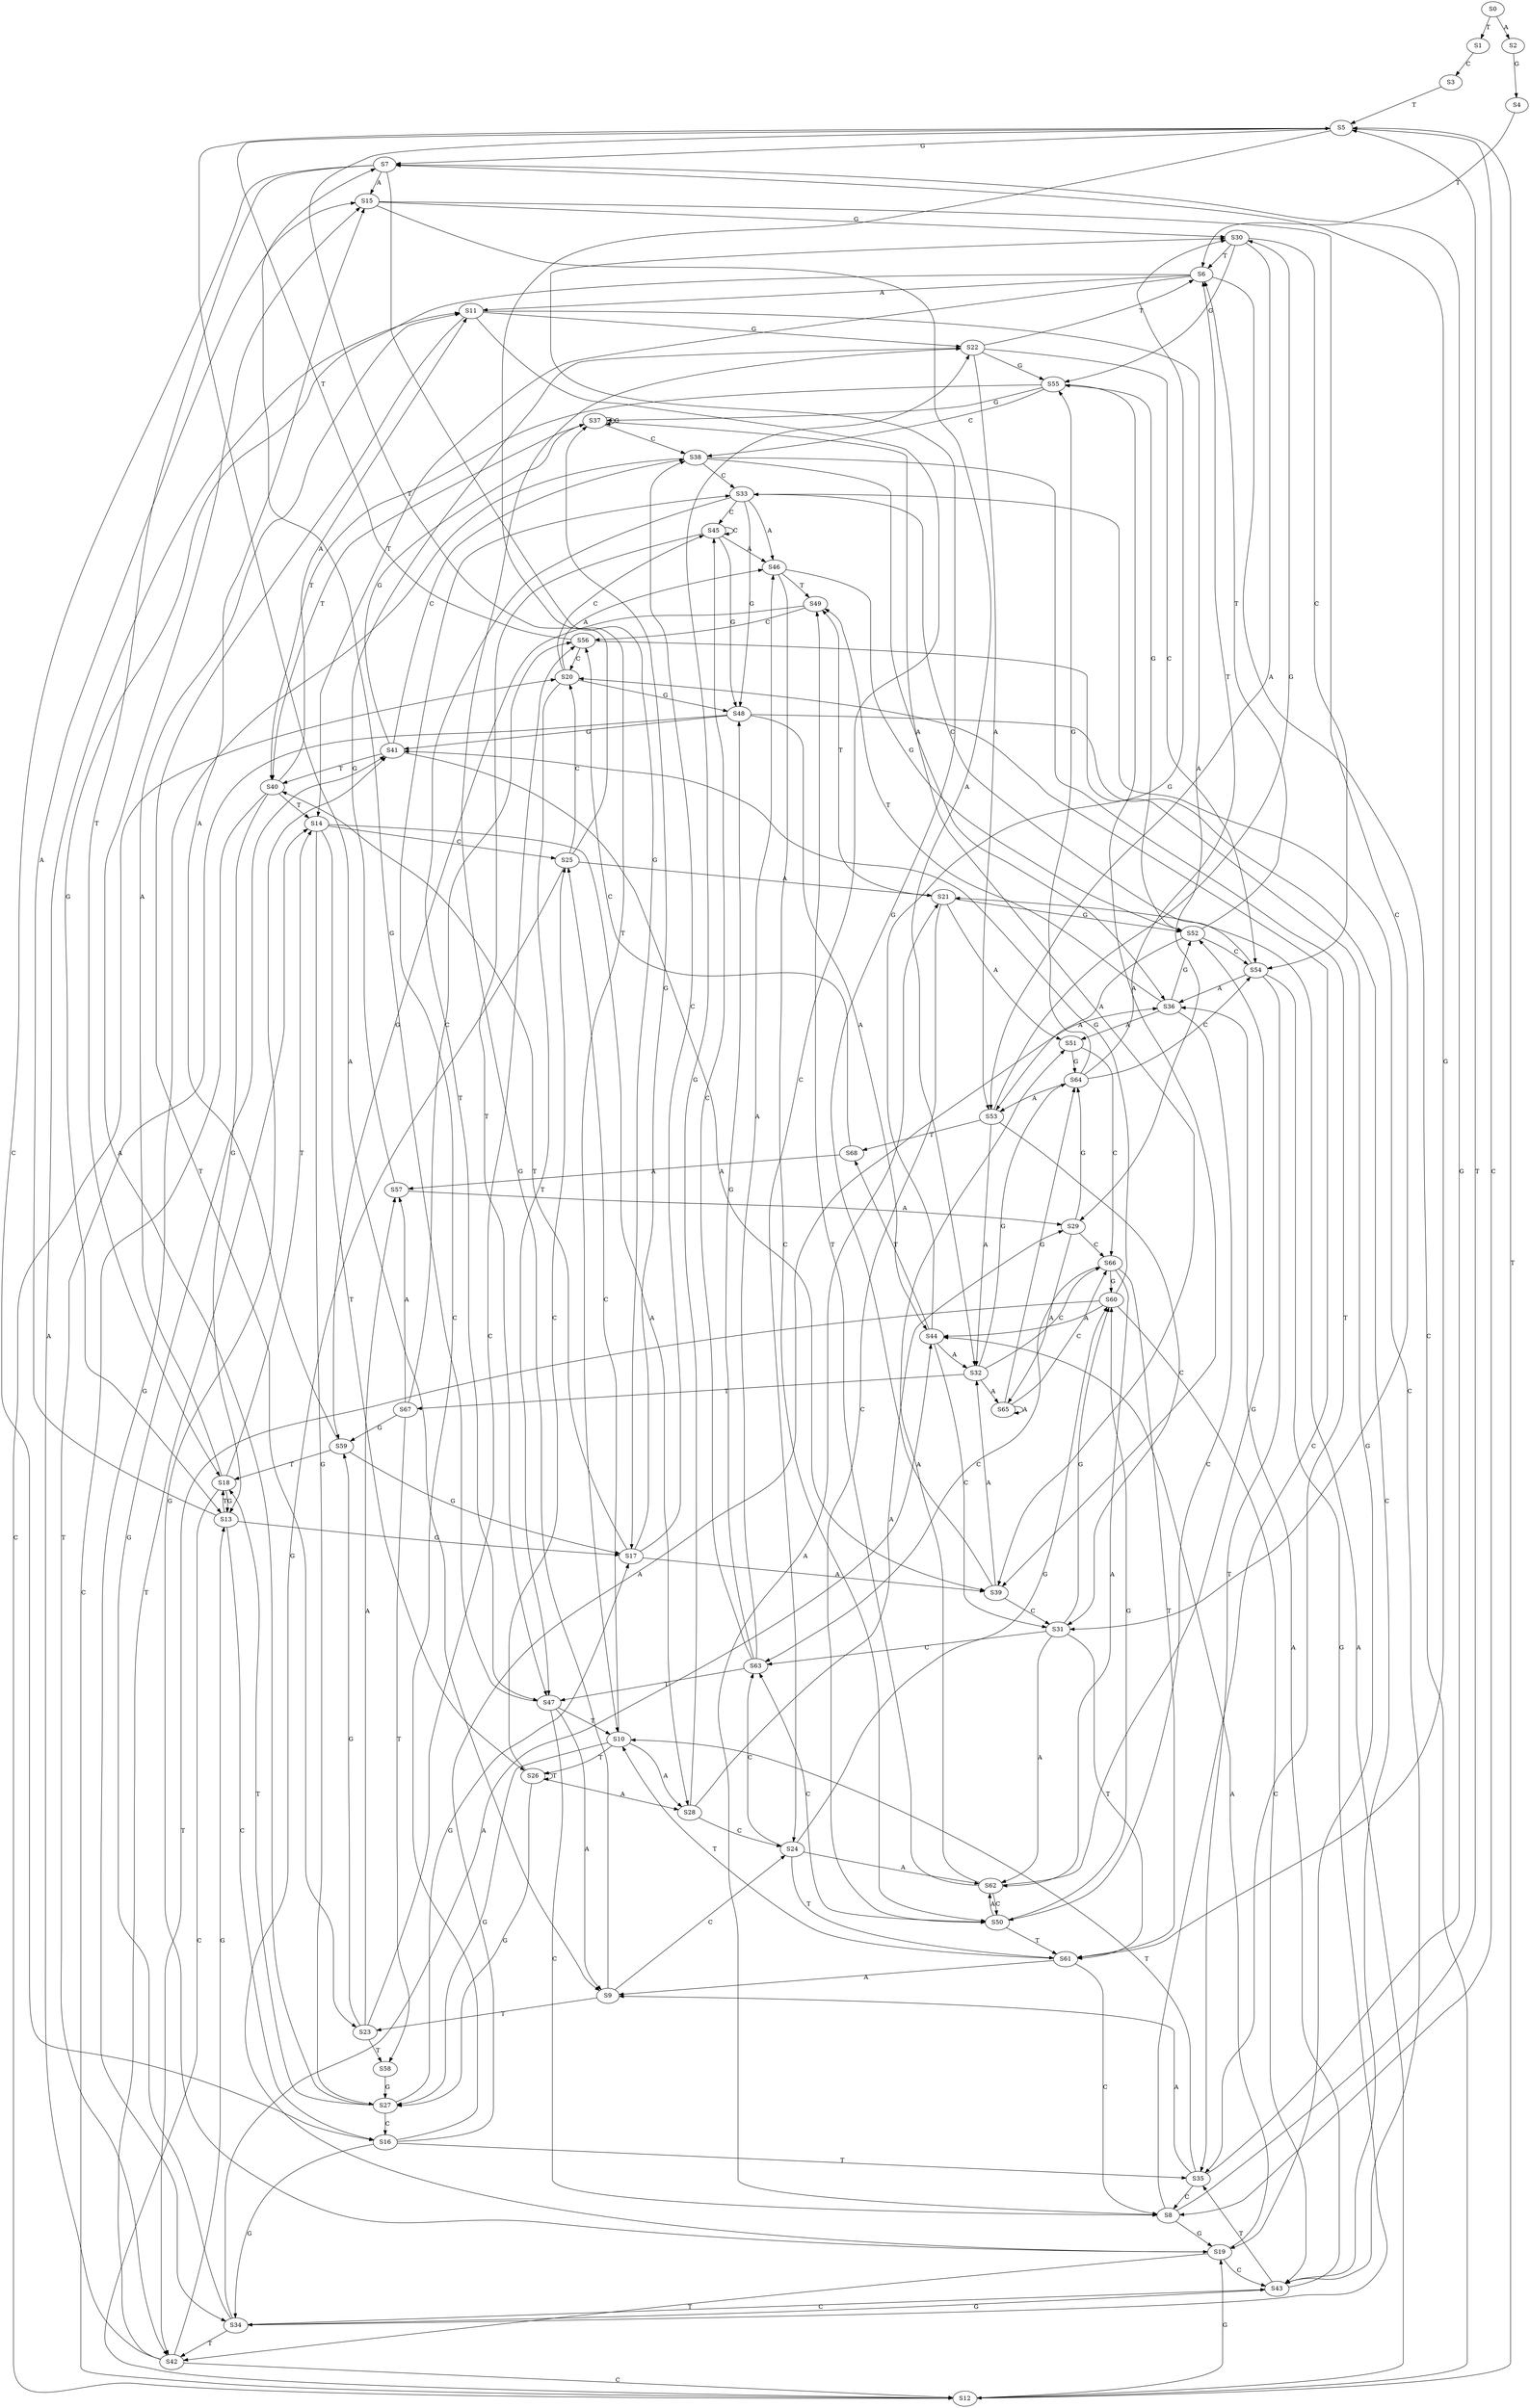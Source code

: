 strict digraph  {
	S0 -> S1 [ label = T ];
	S0 -> S2 [ label = A ];
	S1 -> S3 [ label = C ];
	S2 -> S4 [ label = G ];
	S3 -> S5 [ label = T ];
	S4 -> S6 [ label = T ];
	S5 -> S7 [ label = G ];
	S5 -> S8 [ label = C ];
	S5 -> S9 [ label = A ];
	S5 -> S10 [ label = T ];
	S6 -> S11 [ label = A ];
	S6 -> S12 [ label = C ];
	S6 -> S13 [ label = G ];
	S6 -> S14 [ label = T ];
	S7 -> S15 [ label = A ];
	S7 -> S16 [ label = C ];
	S7 -> S17 [ label = G ];
	S7 -> S18 [ label = T ];
	S8 -> S5 [ label = T ];
	S8 -> S19 [ label = G ];
	S8 -> S20 [ label = C ];
	S8 -> S21 [ label = A ];
	S9 -> S22 [ label = G ];
	S9 -> S23 [ label = T ];
	S9 -> S24 [ label = C ];
	S10 -> S25 [ label = C ];
	S10 -> S26 [ label = T ];
	S10 -> S27 [ label = G ];
	S10 -> S28 [ label = A ];
	S11 -> S23 [ label = T ];
	S11 -> S22 [ label = G ];
	S11 -> S29 [ label = A ];
	S11 -> S24 [ label = C ];
	S12 -> S5 [ label = T ];
	S12 -> S19 [ label = G ];
	S12 -> S21 [ label = A ];
	S12 -> S20 [ label = C ];
	S13 -> S18 [ label = T ];
	S13 -> S17 [ label = G ];
	S13 -> S15 [ label = A ];
	S13 -> S16 [ label = C ];
	S14 -> S25 [ label = C ];
	S14 -> S27 [ label = G ];
	S14 -> S28 [ label = A ];
	S14 -> S26 [ label = T ];
	S15 -> S30 [ label = G ];
	S15 -> S31 [ label = C ];
	S15 -> S32 [ label = A ];
	S16 -> S33 [ label = C ];
	S16 -> S34 [ label = G ];
	S16 -> S35 [ label = T ];
	S16 -> S36 [ label = A ];
	S17 -> S37 [ label = G ];
	S17 -> S38 [ label = C ];
	S17 -> S39 [ label = A ];
	S17 -> S40 [ label = T ];
	S18 -> S12 [ label = C ];
	S18 -> S14 [ label = T ];
	S18 -> S13 [ label = G ];
	S18 -> S11 [ label = A ];
	S19 -> S41 [ label = G ];
	S19 -> S42 [ label = T ];
	S19 -> S43 [ label = C ];
	S19 -> S44 [ label = A ];
	S20 -> S45 [ label = C ];
	S20 -> S46 [ label = A ];
	S20 -> S47 [ label = T ];
	S20 -> S48 [ label = G ];
	S21 -> S49 [ label = T ];
	S21 -> S50 [ label = C ];
	S21 -> S51 [ label = A ];
	S21 -> S52 [ label = G ];
	S22 -> S6 [ label = T ];
	S22 -> S53 [ label = A ];
	S22 -> S54 [ label = C ];
	S22 -> S55 [ label = G ];
	S23 -> S56 [ label = C ];
	S23 -> S57 [ label = A ];
	S23 -> S58 [ label = T ];
	S23 -> S59 [ label = G ];
	S24 -> S60 [ label = G ];
	S24 -> S61 [ label = T ];
	S24 -> S62 [ label = A ];
	S24 -> S63 [ label = C ];
	S25 -> S21 [ label = A ];
	S25 -> S20 [ label = C ];
	S25 -> S19 [ label = G ];
	S25 -> S5 [ label = T ];
	S26 -> S27 [ label = G ];
	S26 -> S26 [ label = T ];
	S26 -> S25 [ label = C ];
	S26 -> S28 [ label = A ];
	S27 -> S17 [ label = G ];
	S27 -> S16 [ label = C ];
	S27 -> S18 [ label = T ];
	S27 -> S15 [ label = A ];
	S28 -> S24 [ label = C ];
	S28 -> S22 [ label = G ];
	S28 -> S29 [ label = A ];
	S29 -> S64 [ label = G ];
	S29 -> S65 [ label = A ];
	S29 -> S66 [ label = C ];
	S30 -> S6 [ label = T ];
	S30 -> S55 [ label = G ];
	S30 -> S53 [ label = A ];
	S30 -> S54 [ label = C ];
	S31 -> S61 [ label = T ];
	S31 -> S60 [ label = G ];
	S31 -> S63 [ label = C ];
	S31 -> S62 [ label = A ];
	S32 -> S67 [ label = T ];
	S32 -> S66 [ label = C ];
	S32 -> S65 [ label = A ];
	S32 -> S64 [ label = G ];
	S33 -> S48 [ label = G ];
	S33 -> S46 [ label = A ];
	S33 -> S47 [ label = T ];
	S33 -> S45 [ label = C ];
	S34 -> S41 [ label = G ];
	S34 -> S44 [ label = A ];
	S34 -> S42 [ label = T ];
	S34 -> S43 [ label = C ];
	S35 -> S9 [ label = A ];
	S35 -> S8 [ label = C ];
	S35 -> S10 [ label = T ];
	S35 -> S7 [ label = G ];
	S36 -> S52 [ label = G ];
	S36 -> S50 [ label = C ];
	S36 -> S51 [ label = A ];
	S36 -> S49 [ label = T ];
	S37 -> S40 [ label = T ];
	S37 -> S38 [ label = C ];
	S37 -> S37 [ label = G ];
	S37 -> S39 [ label = A ];
	S38 -> S35 [ label = T ];
	S38 -> S33 [ label = C ];
	S38 -> S36 [ label = A ];
	S38 -> S34 [ label = G ];
	S39 -> S32 [ label = A ];
	S39 -> S30 [ label = G ];
	S39 -> S31 [ label = C ];
	S40 -> S11 [ label = A ];
	S40 -> S12 [ label = C ];
	S40 -> S13 [ label = G ];
	S40 -> S14 [ label = T ];
	S41 -> S39 [ label = A ];
	S41 -> S37 [ label = G ];
	S41 -> S38 [ label = C ];
	S41 -> S40 [ label = T ];
	S42 -> S12 [ label = C ];
	S42 -> S11 [ label = A ];
	S42 -> S13 [ label = G ];
	S42 -> S14 [ label = T ];
	S43 -> S34 [ label = G ];
	S43 -> S35 [ label = T ];
	S43 -> S33 [ label = C ];
	S43 -> S36 [ label = A ];
	S44 -> S32 [ label = A ];
	S44 -> S31 [ label = C ];
	S44 -> S30 [ label = G ];
	S44 -> S68 [ label = T ];
	S45 -> S48 [ label = G ];
	S45 -> S45 [ label = C ];
	S45 -> S46 [ label = A ];
	S45 -> S47 [ label = T ];
	S46 -> S52 [ label = G ];
	S46 -> S49 [ label = T ];
	S46 -> S50 [ label = C ];
	S47 -> S7 [ label = G ];
	S47 -> S8 [ label = C ];
	S47 -> S10 [ label = T ];
	S47 -> S9 [ label = A ];
	S48 -> S44 [ label = A ];
	S48 -> S41 [ label = G ];
	S48 -> S42 [ label = T ];
	S48 -> S43 [ label = C ];
	S49 -> S56 [ label = C ];
	S49 -> S59 [ label = G ];
	S50 -> S61 [ label = T ];
	S50 -> S60 [ label = G ];
	S50 -> S62 [ label = A ];
	S50 -> S63 [ label = C ];
	S51 -> S64 [ label = G ];
	S51 -> S66 [ label = C ];
	S52 -> S55 [ label = G ];
	S52 -> S6 [ label = T ];
	S52 -> S53 [ label = A ];
	S52 -> S54 [ label = C ];
	S53 -> S32 [ label = A ];
	S53 -> S31 [ label = C ];
	S53 -> S68 [ label = T ];
	S53 -> S30 [ label = G ];
	S54 -> S33 [ label = C ];
	S54 -> S36 [ label = A ];
	S54 -> S34 [ label = G ];
	S54 -> S35 [ label = T ];
	S55 -> S39 [ label = A ];
	S55 -> S37 [ label = G ];
	S55 -> S40 [ label = T ];
	S55 -> S38 [ label = C ];
	S56 -> S20 [ label = C ];
	S56 -> S19 [ label = G ];
	S56 -> S5 [ label = T ];
	S57 -> S22 [ label = G ];
	S57 -> S29 [ label = A ];
	S58 -> S27 [ label = G ];
	S59 -> S17 [ label = G ];
	S59 -> S15 [ label = A ];
	S59 -> S18 [ label = T ];
	S60 -> S41 [ label = G ];
	S60 -> S44 [ label = A ];
	S60 -> S42 [ label = T ];
	S60 -> S43 [ label = C ];
	S61 -> S9 [ label = A ];
	S61 -> S8 [ label = C ];
	S61 -> S10 [ label = T ];
	S61 -> S7 [ label = G ];
	S62 -> S52 [ label = G ];
	S62 -> S50 [ label = C ];
	S62 -> S51 [ label = A ];
	S62 -> S49 [ label = T ];
	S63 -> S45 [ label = C ];
	S63 -> S46 [ label = A ];
	S63 -> S47 [ label = T ];
	S63 -> S48 [ label = G ];
	S64 -> S6 [ label = T ];
	S64 -> S53 [ label = A ];
	S64 -> S54 [ label = C ];
	S64 -> S55 [ label = G ];
	S65 -> S64 [ label = G ];
	S65 -> S66 [ label = C ];
	S65 -> S65 [ label = A ];
	S66 -> S62 [ label = A ];
	S66 -> S63 [ label = C ];
	S66 -> S60 [ label = G ];
	S66 -> S61 [ label = T ];
	S67 -> S57 [ label = A ];
	S67 -> S56 [ label = C ];
	S67 -> S59 [ label = G ];
	S67 -> S58 [ label = T ];
	S68 -> S57 [ label = A ];
	S68 -> S56 [ label = C ];
}
